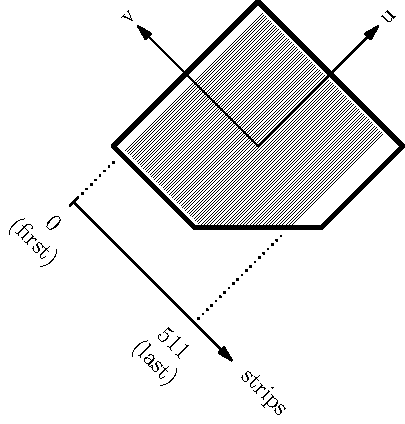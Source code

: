 unitsize(1cm);

//----------------------------------------------------------------------------------------------------

picture Det0;

real edge = 3.6101;
real cutEdge = 2.22721 / sqrt(2);
int strips = 75;
real margin_v_e = 0.2;
real margin_v_b = 0.4;
real margin_u = 0.1;

path Det0Shape = (cutEdge, 0)--(edge, 0)--(edge, edge)--(0, edge)--(0, cutEdge)--cycle;

// strips
real delta = (edge - margin_v_b - margin_v_e) / (strips - 1);
for (int i = 0; i < strips; ++i) {
	draw(Det0, (margin_u, margin_v_b + i*delta)--(edge-margin_u, margin_v_b + i*delta), black+0.1pt);
}

// clip shape and draw boundary
clip(Det0, Det0Shape);
draw(Det0, Det0Shape, black + 2);

//----------------------------------------------------------------------------------------------------

picture Lab;

// axes
real cLen = 3;
draw(Lab, (0, 0)--(cLen, 0), EndArrow);
draw(Lab, (0, 0)--(0, cLen), EndArrow);
label(Lab, "u", (cLen, 0), E);
label(Lab, "v", (0, cLen), N);

real dist = 3;
draw(Lab, (-dist, edge/2-margin_v_e)--(-dist, -edge/2*1.3), EndArrow);
draw(Lab, (-dist-0.1, edge/2-margin_v_e)--(-dist+0.1, edge/2-margin_v_e));

draw(Lab, (-dist+0.0, edge/2-margin_v_e)--(-edge/2 - 0.2, edge/2-margin_v_e), Dotted);
draw(Lab, (-dist+0.0, -edge/2+margin_v_b)--(-edge/2 + cutEdge - 0.2 - margin_v_b, -edge/2+margin_v_b), Dotted);

label(Lab, rotate(-90.) * Label("strips", W), (-dist, -edge/2*1.3 - 0.8));
label(Lab, rotate(-90.) * Label("$0$"), (-dist-0.5, edge/2-margin_v_e));
label(Lab, rotate(-90.) * Label("(first)"), (-dist-1.0, edge/2-margin_v_e));
label(Lab, rotate(-90.) * Label("$511$"), (-dist-0.5, -edge/2+margin_v_b));
label(Lab, rotate(-90.) * Label("(last)"), (-dist-1.0, -edge/2+margin_v_b));


//----------------------------------------------------------------------------------------------------

add(rotate(45) * shift(-edge/2, -edge/2) * Det0);
add(rotate(45) * Lab);
